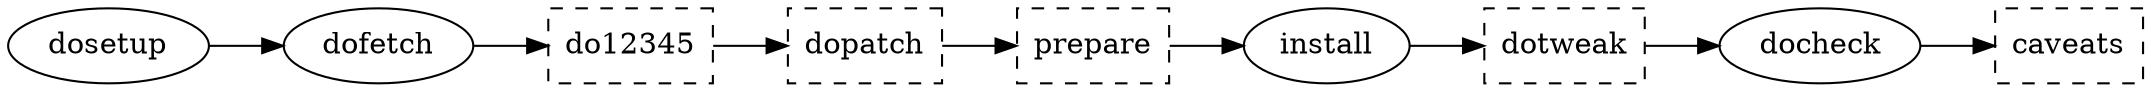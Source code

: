 digraph {
    rankdir="LR"

    dosetup -> dofetch -> do12345 -> dopatch -> prepare -> install -> dotweak -> docheck -> caveats

    do12345 [shape="box"; style="dashed"];
    dopatch [shape="box"; style="dashed"];
    prepare [shape="box"; style="dashed"];
    dotweak [shape="box"; style="dashed"];
    caveats [shape="box"; style="dashed"];
}
